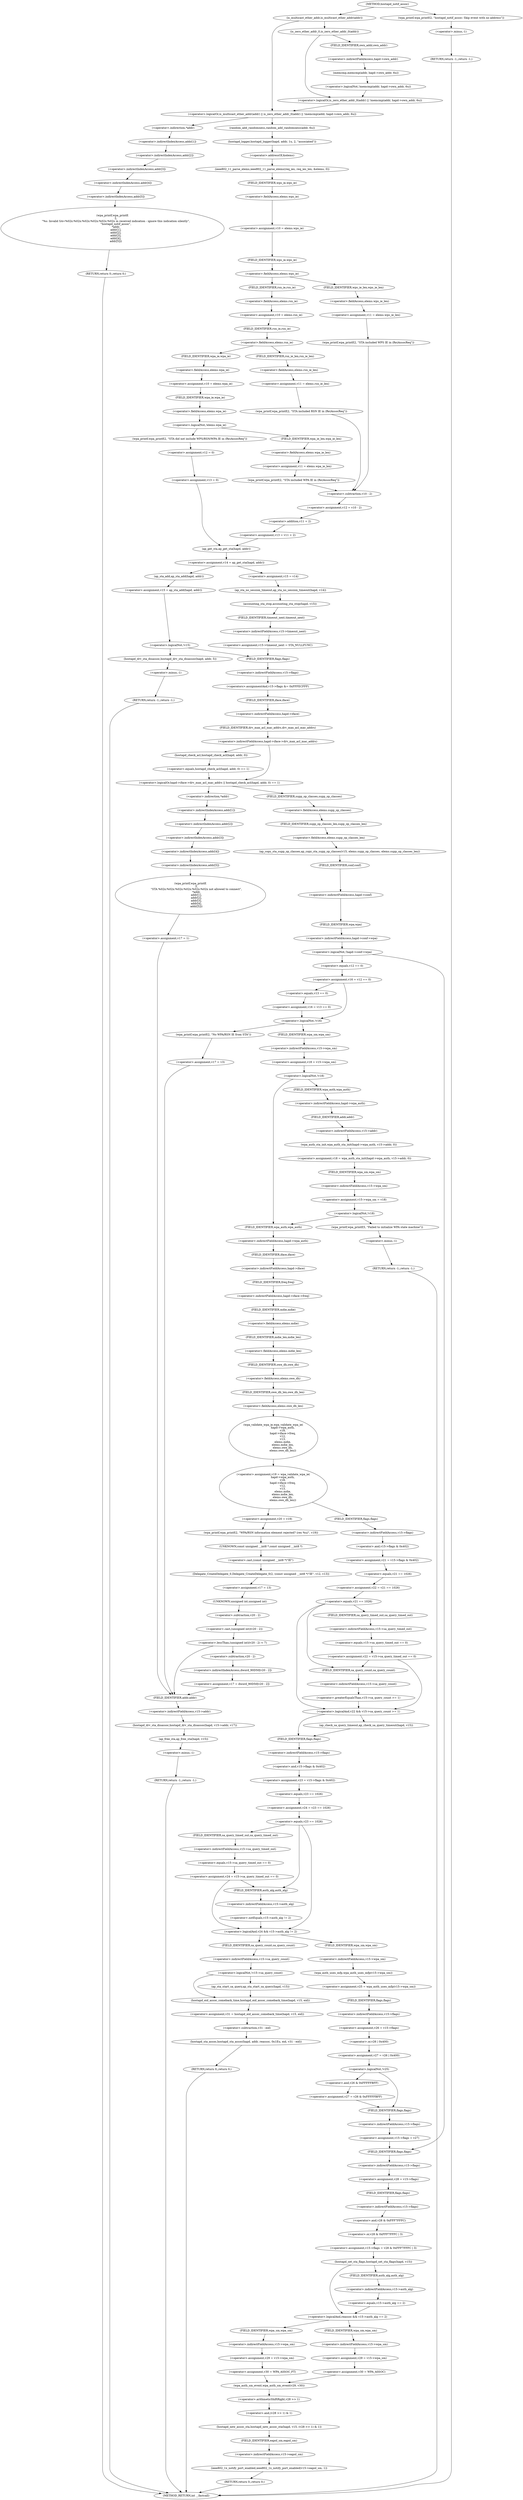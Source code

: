digraph hostapd_notif_assoc {  
"1000160" [label = "(<operator>.logicalOr,is_multicast_ether_addr(addr) || is_zero_ether_addr_0(addr) || !memcmp(addr, hapd->own_addr, 6u))" ]
"1000161" [label = "(is_multicast_ether_addr,is_multicast_ether_addr(addr))" ]
"1000163" [label = "(<operator>.logicalOr,is_zero_ether_addr_0(addr) || !memcmp(addr, hapd->own_addr, 6u))" ]
"1000164" [label = "(is_zero_ether_addr_0,is_zero_ether_addr_0(addr))" ]
"1000166" [label = "(<operator>.logicalNot,!memcmp(addr, hapd->own_addr, 6u))" ]
"1000167" [label = "(memcmp,memcmp(addr, hapd->own_addr, 6u))" ]
"1000169" [label = "(<operator>.indirectFieldAccess,hapd->own_addr)" ]
"1000171" [label = "(FIELD_IDENTIFIER,own_addr,own_addr)" ]
"1000174" [label = "(wpa_printf,wpa_printf(\n        2,\n        \"%s: Invalid SA=%02x:%02x:%02x:%02x:%02x:%02x in received indication - ignore this indication silently\",\n        \"hostapd_notif_assoc\",\n        *addr,\n        addr[1],\n        addr[2],\n        addr[3],\n        addr[4],\n        addr[5]))" ]
"1000178" [label = "(<operator>.indirection,*addr)" ]
"1000180" [label = "(<operator>.indirectIndexAccess,addr[1])" ]
"1000183" [label = "(<operator>.indirectIndexAccess,addr[2])" ]
"1000186" [label = "(<operator>.indirectIndexAccess,addr[3])" ]
"1000189" [label = "(<operator>.indirectIndexAccess,addr[4])" ]
"1000192" [label = "(<operator>.indirectIndexAccess,addr[5])" ]
"1000195" [label = "(RETURN,return 0;,return 0;)" ]
"1000197" [label = "(random_add_randomness,random_add_randomness(addr, 6u))" ]
"1000200" [label = "(hostapd_logger,hostapd_logger(hapd, addr, 1u, 2, \"associated\"))" ]
"1000206" [label = "(ieee802_11_parse_elems,ieee802_11_parse_elems(req_ies, req_ies_len, &elems, 0))" ]
"1000209" [label = "(<operator>.addressOf,&elems)" ]
"1000212" [label = "(<operator>.assignment,v10 = elems.wps_ie)" ]
"1000214" [label = "(<operator>.fieldAccess,elems.wps_ie)" ]
"1000216" [label = "(FIELD_IDENTIFIER,wps_ie,wps_ie)" ]
"1000218" [label = "(<operator>.fieldAccess,elems.wps_ie)" ]
"1000220" [label = "(FIELD_IDENTIFIER,wps_ie,wps_ie)" ]
"1000222" [label = "(<operator>.assignment,v11 = elems.wps_ie_len)" ]
"1000224" [label = "(<operator>.fieldAccess,elems.wps_ie_len)" ]
"1000226" [label = "(FIELD_IDENTIFIER,wps_ie_len,wps_ie_len)" ]
"1000227" [label = "(wpa_printf,wpa_printf(2, \"STA included WPS IE in (Re)AssocReq\"))" ]
"1000232" [label = "(<operator>.assignment,v10 = elems.rsn_ie)" ]
"1000234" [label = "(<operator>.fieldAccess,elems.rsn_ie)" ]
"1000236" [label = "(FIELD_IDENTIFIER,rsn_ie,rsn_ie)" ]
"1000238" [label = "(<operator>.fieldAccess,elems.rsn_ie)" ]
"1000240" [label = "(FIELD_IDENTIFIER,rsn_ie,rsn_ie)" ]
"1000242" [label = "(<operator>.assignment,v11 = elems.rsn_ie_len)" ]
"1000244" [label = "(<operator>.fieldAccess,elems.rsn_ie_len)" ]
"1000246" [label = "(FIELD_IDENTIFIER,rsn_ie_len,rsn_ie_len)" ]
"1000247" [label = "(wpa_printf,wpa_printf(2, \"STA included RSN IE in (Re)AssocReq\"))" ]
"1000252" [label = "(<operator>.assignment,v10 = elems.wpa_ie)" ]
"1000254" [label = "(<operator>.fieldAccess,elems.wpa_ie)" ]
"1000256" [label = "(FIELD_IDENTIFIER,wpa_ie,wpa_ie)" ]
"1000258" [label = "(<operator>.logicalNot,!elems.wpa_ie)" ]
"1000259" [label = "(<operator>.fieldAccess,elems.wpa_ie)" ]
"1000261" [label = "(FIELD_IDENTIFIER,wpa_ie,wpa_ie)" ]
"1000263" [label = "(wpa_printf,wpa_printf(2, \"STA did not include WPS/RSN/WPA IE in (Re)AssocReq\"))" ]
"1000266" [label = "(<operator>.assignment,v12 = 0)" ]
"1000269" [label = "(<operator>.assignment,v13 = 0)" ]
"1000273" [label = "(<operator>.assignment,v14 = ap_get_sta(hapd, addr))" ]
"1000275" [label = "(ap_get_sta,ap_get_sta(hapd, addr))" ]
"1000281" [label = "(<operator>.assignment,v15 = v14)" ]
"1000284" [label = "(ap_sta_no_session_timeout,ap_sta_no_session_timeout(hapd, v14))" ]
"1000287" [label = "(accounting_sta_stop,accounting_sta_stop(hapd, v15))" ]
"1000290" [label = "(<operator>.assignment,v15->timeout_next = STA_NULLFUNC)" ]
"1000291" [label = "(<operator>.indirectFieldAccess,v15->timeout_next)" ]
"1000293" [label = "(FIELD_IDENTIFIER,timeout_next,timeout_next)" ]
"1000297" [label = "(<operator>.assignment,v15 = ap_sta_add(hapd, addr))" ]
"1000299" [label = "(ap_sta_add,ap_sta_add(hapd, addr))" ]
"1000303" [label = "(<operator>.logicalNot,!v15)" ]
"1000306" [label = "(hostapd_drv_sta_disassoc,hostapd_drv_sta_disassoc(hapd, addr, 5))" ]
"1000310" [label = "(RETURN,return -1;,return -1;)" ]
"1000311" [label = "(<operator>.minus,-1)" ]
"1000313" [label = "(<operators>.assignmentAnd,v15->flags &= 0xFFFECFFF)" ]
"1000314" [label = "(<operator>.indirectFieldAccess,v15->flags)" ]
"1000316" [label = "(FIELD_IDENTIFIER,flags,flags)" ]
"1000319" [label = "(<operator>.logicalOr,hapd->iface->drv_max_acl_mac_addrs || hostapd_check_acl(hapd, addr, 0) == 1)" ]
"1000320" [label = "(<operator>.indirectFieldAccess,hapd->iface->drv_max_acl_mac_addrs)" ]
"1000321" [label = "(<operator>.indirectFieldAccess,hapd->iface)" ]
"1000323" [label = "(FIELD_IDENTIFIER,iface,iface)" ]
"1000324" [label = "(FIELD_IDENTIFIER,drv_max_acl_mac_addrs,drv_max_acl_mac_addrs)" ]
"1000325" [label = "(<operator>.equals,hostapd_check_acl(hapd, addr, 0) == 1)" ]
"1000326" [label = "(hostapd_check_acl,hostapd_check_acl(hapd, addr, 0))" ]
"1000332" [label = "(ap_copy_sta_supp_op_classes,ap_copy_sta_supp_op_classes(v15, elems.supp_op_classes, elems.supp_op_classes_len))" ]
"1000334" [label = "(<operator>.fieldAccess,elems.supp_op_classes)" ]
"1000336" [label = "(FIELD_IDENTIFIER,supp_op_classes,supp_op_classes)" ]
"1000337" [label = "(<operator>.fieldAccess,elems.supp_op_classes_len)" ]
"1000339" [label = "(FIELD_IDENTIFIER,supp_op_classes_len,supp_op_classes_len)" ]
"1000341" [label = "(<operator>.logicalNot,!hapd->conf->wpa)" ]
"1000342" [label = "(<operator>.indirectFieldAccess,hapd->conf->wpa)" ]
"1000343" [label = "(<operator>.indirectFieldAccess,hapd->conf)" ]
"1000345" [label = "(FIELD_IDENTIFIER,conf,conf)" ]
"1000346" [label = "(FIELD_IDENTIFIER,wpa,wpa)" ]
"1000348" [label = "(<operator>.assignment,v16 = v12 == 0)" ]
"1000350" [label = "(<operator>.equals,v12 == 0)" ]
"1000355" [label = "(<operator>.assignment,v16 = v13 == 0)" ]
"1000357" [label = "(<operator>.equals,v13 == 0)" ]
"1000361" [label = "(<operator>.logicalNot,!v16)" ]
"1000364" [label = "(<operator>.assignment,v18 = v15->wpa_sm)" ]
"1000366" [label = "(<operator>.indirectFieldAccess,v15->wpa_sm)" ]
"1000368" [label = "(FIELD_IDENTIFIER,wpa_sm,wpa_sm)" ]
"1000370" [label = "(<operator>.logicalNot,!v18)" ]
"1000373" [label = "(<operator>.assignment,v18 = wpa_auth_sta_init(hapd->wpa_auth, v15->addr, 0))" ]
"1000375" [label = "(wpa_auth_sta_init,wpa_auth_sta_init(hapd->wpa_auth, v15->addr, 0))" ]
"1000376" [label = "(<operator>.indirectFieldAccess,hapd->wpa_auth)" ]
"1000378" [label = "(FIELD_IDENTIFIER,wpa_auth,wpa_auth)" ]
"1000379" [label = "(<operator>.indirectFieldAccess,v15->addr)" ]
"1000381" [label = "(FIELD_IDENTIFIER,addr,addr)" ]
"1000383" [label = "(<operator>.assignment,v15->wpa_sm = v18)" ]
"1000384" [label = "(<operator>.indirectFieldAccess,v15->wpa_sm)" ]
"1000386" [label = "(FIELD_IDENTIFIER,wpa_sm,wpa_sm)" ]
"1000389" [label = "(<operator>.logicalNot,!v18)" ]
"1000392" [label = "(wpa_printf,wpa_printf(5, \"Failed to initialize WPA state machine\"))" ]
"1000395" [label = "(RETURN,return -1;,return -1;)" ]
"1000396" [label = "(<operator>.minus,-1)" ]
"1000398" [label = "(<operator>.assignment,v19 = wpa_validate_wpa_ie(\n                      hapd->wpa_auth,\n                      v18,\n                      hapd->iface->freq,\n                      v12,\n                      v13,\n                      elems.mdie,\n                      elems.mdie_len,\n                      elems.owe_dh,\n                      elems.owe_dh_len))" ]
"1000400" [label = "(wpa_validate_wpa_ie,wpa_validate_wpa_ie(\n                      hapd->wpa_auth,\n                      v18,\n                      hapd->iface->freq,\n                      v12,\n                      v13,\n                      elems.mdie,\n                      elems.mdie_len,\n                      elems.owe_dh,\n                      elems.owe_dh_len))" ]
"1000401" [label = "(<operator>.indirectFieldAccess,hapd->wpa_auth)" ]
"1000403" [label = "(FIELD_IDENTIFIER,wpa_auth,wpa_auth)" ]
"1000405" [label = "(<operator>.indirectFieldAccess,hapd->iface->freq)" ]
"1000406" [label = "(<operator>.indirectFieldAccess,hapd->iface)" ]
"1000408" [label = "(FIELD_IDENTIFIER,iface,iface)" ]
"1000409" [label = "(FIELD_IDENTIFIER,freq,freq)" ]
"1000412" [label = "(<operator>.fieldAccess,elems.mdie)" ]
"1000414" [label = "(FIELD_IDENTIFIER,mdie,mdie)" ]
"1000415" [label = "(<operator>.fieldAccess,elems.mdie_len)" ]
"1000417" [label = "(FIELD_IDENTIFIER,mdie_len,mdie_len)" ]
"1000418" [label = "(<operator>.fieldAccess,elems.owe_dh)" ]
"1000420" [label = "(FIELD_IDENTIFIER,owe_dh,owe_dh)" ]
"1000421" [label = "(<operator>.fieldAccess,elems.owe_dh_len)" ]
"1000423" [label = "(FIELD_IDENTIFIER,owe_dh_len,owe_dh_len)" ]
"1000427" [label = "(<operator>.assignment,v20 = v19)" ]
"1000430" [label = "(wpa_printf,wpa_printf(2, \"WPA/RSN information element rejected? (res %u)\", v19))" ]
"1000434" [label = "(Delegate_CreateDelegate_0,Delegate_CreateDelegate_0(2, (const unsigned __int8 *)\"IE\", v12, v13))" ]
"1000436" [label = "(<operator>.cast,(const unsigned __int8 *)\"IE\")" ]
"1000437" [label = "(UNKNOWN,const unsigned __int8 *,const unsigned __int8 *)" ]
"1000441" [label = "(<operator>.assignment,v17 = 13)" ]
"1000445" [label = "(<operator>.lessThan,(unsigned int)(v20 - 2) < 7)" ]
"1000446" [label = "(<operator>.cast,(unsigned int)(v20 - 2))" ]
"1000447" [label = "(UNKNOWN,unsigned int,unsigned int)" ]
"1000448" [label = "(<operator>.subtraction,v20 - 2)" ]
"1000452" [label = "(<operator>.assignment,v17 = dword_90D50[v20 - 2])" ]
"1000454" [label = "(<operator>.indirectIndexAccess,dword_90D50[v20 - 2])" ]
"1000456" [label = "(<operator>.subtraction,v20 - 2)" ]
"1000460" [label = "(<operator>.assignment,v21 = v15->flags & 0x402)" ]
"1000462" [label = "(<operator>.and,v15->flags & 0x402)" ]
"1000463" [label = "(<operator>.indirectFieldAccess,v15->flags)" ]
"1000465" [label = "(FIELD_IDENTIFIER,flags,flags)" ]
"1000467" [label = "(<operator>.assignment,v22 = v21 == 1026)" ]
"1000469" [label = "(<operator>.equals,v21 == 1026)" ]
"1000473" [label = "(<operator>.equals,v21 == 1026)" ]
"1000476" [label = "(<operator>.assignment,v22 = v15->sa_query_timed_out == 0)" ]
"1000478" [label = "(<operator>.equals,v15->sa_query_timed_out == 0)" ]
"1000479" [label = "(<operator>.indirectFieldAccess,v15->sa_query_timed_out)" ]
"1000481" [label = "(FIELD_IDENTIFIER,sa_query_timed_out,sa_query_timed_out)" ]
"1000484" [label = "(<operator>.logicalAnd,v22 && v15->sa_query_count >= 1)" ]
"1000486" [label = "(<operator>.greaterEqualsThan,v15->sa_query_count >= 1)" ]
"1000487" [label = "(<operator>.indirectFieldAccess,v15->sa_query_count)" ]
"1000489" [label = "(FIELD_IDENTIFIER,sa_query_count,sa_query_count)" ]
"1000491" [label = "(ap_check_sa_query_timeout,ap_check_sa_query_timeout(hapd, v15))" ]
"1000494" [label = "(<operator>.assignment,v23 = v15->flags & 0x402)" ]
"1000496" [label = "(<operator>.and,v15->flags & 0x402)" ]
"1000497" [label = "(<operator>.indirectFieldAccess,v15->flags)" ]
"1000499" [label = "(FIELD_IDENTIFIER,flags,flags)" ]
"1000501" [label = "(<operator>.assignment,v24 = v23 == 1026)" ]
"1000503" [label = "(<operator>.equals,v23 == 1026)" ]
"1000507" [label = "(<operator>.equals,v23 == 1026)" ]
"1000510" [label = "(<operator>.assignment,v24 = v15->sa_query_timed_out == 0)" ]
"1000512" [label = "(<operator>.equals,v15->sa_query_timed_out == 0)" ]
"1000513" [label = "(<operator>.indirectFieldAccess,v15->sa_query_timed_out)" ]
"1000515" [label = "(FIELD_IDENTIFIER,sa_query_timed_out,sa_query_timed_out)" ]
"1000518" [label = "(<operator>.logicalAnd,v24 && v15->auth_alg != 2)" ]
"1000520" [label = "(<operator>.notEquals,v15->auth_alg != 2)" ]
"1000521" [label = "(<operator>.indirectFieldAccess,v15->auth_alg)" ]
"1000523" [label = "(FIELD_IDENTIFIER,auth_alg,auth_alg)" ]
"1000527" [label = "(<operator>.logicalNot,!v15->sa_query_count)" ]
"1000528" [label = "(<operator>.indirectFieldAccess,v15->sa_query_count)" ]
"1000530" [label = "(FIELD_IDENTIFIER,sa_query_count,sa_query_count)" ]
"1000531" [label = "(ap_sta_start_sa_query,ap_sta_start_sa_query(hapd, v15))" ]
"1000534" [label = "(<operator>.assignment,v31 = hostapd_eid_assoc_comeback_time(hapd, v15, eid))" ]
"1000536" [label = "(hostapd_eid_assoc_comeback_time,hostapd_eid_assoc_comeback_time(hapd, v15, eid))" ]
"1000540" [label = "(hostapd_sta_assoc,hostapd_sta_assoc(hapd, addr, reassoc, 0x1Eu, eid, v31 - eid))" ]
"1000546" [label = "(<operator>.subtraction,v31 - eid)" ]
"1000549" [label = "(RETURN,return 0;,return 0;)" ]
"1000551" [label = "(<operator>.assignment,v25 = wpa_auth_uses_mfp(v15->wpa_sm))" ]
"1000553" [label = "(wpa_auth_uses_mfp,wpa_auth_uses_mfp(v15->wpa_sm))" ]
"1000554" [label = "(<operator>.indirectFieldAccess,v15->wpa_sm)" ]
"1000556" [label = "(FIELD_IDENTIFIER,wpa_sm,wpa_sm)" ]
"1000557" [label = "(<operator>.assignment,v26 = v15->flags)" ]
"1000559" [label = "(<operator>.indirectFieldAccess,v15->flags)" ]
"1000561" [label = "(FIELD_IDENTIFIER,flags,flags)" ]
"1000562" [label = "(<operator>.assignment,v27 = v26 | 0x400)" ]
"1000564" [label = "(<operator>.or,v26 | 0x400)" ]
"1000568" [label = "(<operator>.logicalNot,!v25)" ]
"1000570" [label = "(<operator>.assignment,v27 = v26 & 0xFFFFFBFF)" ]
"1000572" [label = "(<operator>.and,v26 & 0xFFFFFBFF)" ]
"1000575" [label = "(<operator>.assignment,v15->flags = v27)" ]
"1000576" [label = "(<operator>.indirectFieldAccess,v15->flags)" ]
"1000578" [label = "(FIELD_IDENTIFIER,flags,flags)" ]
"1000581" [label = "(<operator>.assignment,v28 = v15->flags)" ]
"1000583" [label = "(<operator>.indirectFieldAccess,v15->flags)" ]
"1000585" [label = "(FIELD_IDENTIFIER,flags,flags)" ]
"1000586" [label = "(<operator>.assignment,v15->flags = v28 & 0xFFF7FFFC | 3)" ]
"1000587" [label = "(<operator>.indirectFieldAccess,v15->flags)" ]
"1000589" [label = "(FIELD_IDENTIFIER,flags,flags)" ]
"1000590" [label = "(<operator>.or,v28 & 0xFFF7FFFC | 3)" ]
"1000591" [label = "(<operator>.and,v28 & 0xFFF7FFFC)" ]
"1000595" [label = "(hostapd_set_sta_flags,hostapd_set_sta_flags(hapd, v15))" ]
"1000599" [label = "(<operator>.logicalAnd,reassoc && v15->auth_alg == 2)" ]
"1000601" [label = "(<operator>.equals,v15->auth_alg == 2)" ]
"1000602" [label = "(<operator>.indirectFieldAccess,v15->auth_alg)" ]
"1000604" [label = "(FIELD_IDENTIFIER,auth_alg,auth_alg)" ]
"1000607" [label = "(<operator>.assignment,v29 = v15->wpa_sm)" ]
"1000609" [label = "(<operator>.indirectFieldAccess,v15->wpa_sm)" ]
"1000611" [label = "(FIELD_IDENTIFIER,wpa_sm,wpa_sm)" ]
"1000612" [label = "(<operator>.assignment,v30 = WPA_ASSOC_FT)" ]
"1000617" [label = "(<operator>.assignment,v29 = v15->wpa_sm)" ]
"1000619" [label = "(<operator>.indirectFieldAccess,v15->wpa_sm)" ]
"1000621" [label = "(FIELD_IDENTIFIER,wpa_sm,wpa_sm)" ]
"1000622" [label = "(<operator>.assignment,v30 = WPA_ASSOC)" ]
"1000625" [label = "(wpa_auth_sm_event,wpa_auth_sm_event(v29, v30))" ]
"1000628" [label = "(hostapd_new_assoc_sta,hostapd_new_assoc_sta(hapd, v15, (v28 >> 1) & 1))" ]
"1000631" [label = "(<operator>.and,(v28 >> 1) & 1)" ]
"1000632" [label = "(<operator>.arithmeticShiftRight,v28 >> 1)" ]
"1000636" [label = "(ieee802_1x_notify_port_enabled,ieee802_1x_notify_port_enabled(v15->eapol_sm, 1))" ]
"1000637" [label = "(<operator>.indirectFieldAccess,v15->eapol_sm)" ]
"1000639" [label = "(FIELD_IDENTIFIER,eapol_sm,eapol_sm)" ]
"1000641" [label = "(RETURN,return 0;,return 0;)" ]
"1000643" [label = "(wpa_printf,wpa_printf(2, \"No WPA/RSN IE from STA\"))" ]
"1000646" [label = "(<operator>.assignment,v17 = 13)" ]
"1000651" [label = "(wpa_printf,wpa_printf(\n              3,\n              \"STA %02x:%02x:%02x:%02x:%02x:%02x not allowed to connect\",\n              *addr,\n              addr[1],\n              addr[2],\n              addr[3],\n              addr[4],\n              addr[5]))" ]
"1000654" [label = "(<operator>.indirection,*addr)" ]
"1000656" [label = "(<operator>.indirectIndexAccess,addr[1])" ]
"1000659" [label = "(<operator>.indirectIndexAccess,addr[2])" ]
"1000662" [label = "(<operator>.indirectIndexAccess,addr[3])" ]
"1000665" [label = "(<operator>.indirectIndexAccess,addr[4])" ]
"1000668" [label = "(<operator>.indirectIndexAccess,addr[5])" ]
"1000671" [label = "(<operator>.assignment,v17 = 1)" ]
"1000675" [label = "(hostapd_drv_sta_disassoc,hostapd_drv_sta_disassoc(hapd, v15->addr, v17))" ]
"1000677" [label = "(<operator>.indirectFieldAccess,v15->addr)" ]
"1000679" [label = "(FIELD_IDENTIFIER,addr,addr)" ]
"1000681" [label = "(ap_free_sta,ap_free_sta(hapd, v15))" ]
"1000684" [label = "(RETURN,return -1;,return -1;)" ]
"1000685" [label = "(<operator>.minus,-1)" ]
"1000687" [label = "(<operator>.assignment,v11 = elems.wpa_ie_len)" ]
"1000689" [label = "(<operator>.fieldAccess,elems.wpa_ie_len)" ]
"1000691" [label = "(FIELD_IDENTIFIER,wpa_ie_len,wpa_ie_len)" ]
"1000692" [label = "(wpa_printf,wpa_printf(2, \"STA included WPA IE in (Re)AssocReq\"))" ]
"1000695" [label = "(<operator>.assignment,v12 = v10 - 2)" ]
"1000697" [label = "(<operator>.subtraction,v10 - 2)" ]
"1000700" [label = "(<operator>.assignment,v13 = v11 + 2)" ]
"1000702" [label = "(<operator>.addition,v11 + 2)" ]
"1000706" [label = "(wpa_printf,wpa_printf(2, \"hostapd_notif_assoc: Skip event with no address\"))" ]
"1000709" [label = "(RETURN,return -1;,return -1;)" ]
"1000710" [label = "(<operator>.minus,-1)" ]
"1000125" [label = "(METHOD,hostapd_notif_assoc)" ]
"1000712" [label = "(METHOD_RETURN,int __fastcall)" ]
  "1000160" -> "1000178" 
  "1000160" -> "1000197" 
  "1000161" -> "1000160" 
  "1000161" -> "1000164" 
  "1000163" -> "1000160" 
  "1000164" -> "1000163" 
  "1000164" -> "1000171" 
  "1000166" -> "1000163" 
  "1000167" -> "1000166" 
  "1000169" -> "1000167" 
  "1000171" -> "1000169" 
  "1000174" -> "1000195" 
  "1000178" -> "1000180" 
  "1000180" -> "1000183" 
  "1000183" -> "1000186" 
  "1000186" -> "1000189" 
  "1000189" -> "1000192" 
  "1000192" -> "1000174" 
  "1000195" -> "1000712" 
  "1000197" -> "1000200" 
  "1000200" -> "1000209" 
  "1000206" -> "1000216" 
  "1000209" -> "1000206" 
  "1000212" -> "1000220" 
  "1000214" -> "1000212" 
  "1000216" -> "1000214" 
  "1000218" -> "1000226" 
  "1000218" -> "1000236" 
  "1000220" -> "1000218" 
  "1000222" -> "1000227" 
  "1000224" -> "1000222" 
  "1000226" -> "1000224" 
  "1000227" -> "1000697" 
  "1000232" -> "1000240" 
  "1000234" -> "1000232" 
  "1000236" -> "1000234" 
  "1000238" -> "1000246" 
  "1000238" -> "1000256" 
  "1000240" -> "1000238" 
  "1000242" -> "1000247" 
  "1000244" -> "1000242" 
  "1000246" -> "1000244" 
  "1000247" -> "1000697" 
  "1000252" -> "1000261" 
  "1000254" -> "1000252" 
  "1000256" -> "1000254" 
  "1000258" -> "1000263" 
  "1000258" -> "1000691" 
  "1000259" -> "1000258" 
  "1000261" -> "1000259" 
  "1000263" -> "1000266" 
  "1000266" -> "1000269" 
  "1000269" -> "1000275" 
  "1000273" -> "1000281" 
  "1000273" -> "1000299" 
  "1000275" -> "1000273" 
  "1000281" -> "1000284" 
  "1000284" -> "1000287" 
  "1000287" -> "1000293" 
  "1000290" -> "1000316" 
  "1000291" -> "1000290" 
  "1000293" -> "1000291" 
  "1000297" -> "1000303" 
  "1000299" -> "1000297" 
  "1000303" -> "1000306" 
  "1000303" -> "1000316" 
  "1000306" -> "1000311" 
  "1000310" -> "1000712" 
  "1000311" -> "1000310" 
  "1000313" -> "1000323" 
  "1000314" -> "1000313" 
  "1000316" -> "1000314" 
  "1000319" -> "1000336" 
  "1000319" -> "1000654" 
  "1000320" -> "1000319" 
  "1000320" -> "1000326" 
  "1000321" -> "1000324" 
  "1000323" -> "1000321" 
  "1000324" -> "1000320" 
  "1000325" -> "1000319" 
  "1000326" -> "1000325" 
  "1000332" -> "1000345" 
  "1000334" -> "1000339" 
  "1000336" -> "1000334" 
  "1000337" -> "1000332" 
  "1000339" -> "1000337" 
  "1000341" -> "1000585" 
  "1000341" -> "1000350" 
  "1000342" -> "1000341" 
  "1000343" -> "1000346" 
  "1000345" -> "1000343" 
  "1000346" -> "1000342" 
  "1000348" -> "1000357" 
  "1000348" -> "1000361" 
  "1000350" -> "1000348" 
  "1000355" -> "1000361" 
  "1000357" -> "1000355" 
  "1000361" -> "1000368" 
  "1000361" -> "1000643" 
  "1000364" -> "1000370" 
  "1000366" -> "1000364" 
  "1000368" -> "1000366" 
  "1000370" -> "1000378" 
  "1000370" -> "1000403" 
  "1000373" -> "1000386" 
  "1000375" -> "1000373" 
  "1000376" -> "1000381" 
  "1000378" -> "1000376" 
  "1000379" -> "1000375" 
  "1000381" -> "1000379" 
  "1000383" -> "1000389" 
  "1000384" -> "1000383" 
  "1000386" -> "1000384" 
  "1000389" -> "1000392" 
  "1000389" -> "1000403" 
  "1000392" -> "1000396" 
  "1000395" -> "1000712" 
  "1000396" -> "1000395" 
  "1000398" -> "1000427" 
  "1000398" -> "1000465" 
  "1000400" -> "1000398" 
  "1000401" -> "1000408" 
  "1000403" -> "1000401" 
  "1000405" -> "1000414" 
  "1000406" -> "1000409" 
  "1000408" -> "1000406" 
  "1000409" -> "1000405" 
  "1000412" -> "1000417" 
  "1000414" -> "1000412" 
  "1000415" -> "1000420" 
  "1000417" -> "1000415" 
  "1000418" -> "1000423" 
  "1000420" -> "1000418" 
  "1000421" -> "1000400" 
  "1000423" -> "1000421" 
  "1000427" -> "1000430" 
  "1000430" -> "1000437" 
  "1000434" -> "1000441" 
  "1000436" -> "1000434" 
  "1000437" -> "1000436" 
  "1000441" -> "1000447" 
  "1000445" -> "1000456" 
  "1000445" -> "1000679" 
  "1000446" -> "1000445" 
  "1000447" -> "1000448" 
  "1000448" -> "1000446" 
  "1000452" -> "1000679" 
  "1000454" -> "1000452" 
  "1000456" -> "1000454" 
  "1000460" -> "1000469" 
  "1000462" -> "1000460" 
  "1000463" -> "1000462" 
  "1000465" -> "1000463" 
  "1000467" -> "1000473" 
  "1000469" -> "1000467" 
  "1000473" -> "1000481" 
  "1000473" -> "1000484" 
  "1000473" -> "1000489" 
  "1000476" -> "1000484" 
  "1000476" -> "1000489" 
  "1000478" -> "1000476" 
  "1000479" -> "1000478" 
  "1000481" -> "1000479" 
  "1000484" -> "1000491" 
  "1000484" -> "1000499" 
  "1000486" -> "1000484" 
  "1000487" -> "1000486" 
  "1000489" -> "1000487" 
  "1000491" -> "1000499" 
  "1000494" -> "1000503" 
  "1000496" -> "1000494" 
  "1000497" -> "1000496" 
  "1000499" -> "1000497" 
  "1000501" -> "1000507" 
  "1000503" -> "1000501" 
  "1000507" -> "1000515" 
  "1000507" -> "1000518" 
  "1000507" -> "1000523" 
  "1000510" -> "1000518" 
  "1000510" -> "1000523" 
  "1000512" -> "1000510" 
  "1000513" -> "1000512" 
  "1000515" -> "1000513" 
  "1000518" -> "1000530" 
  "1000518" -> "1000556" 
  "1000520" -> "1000518" 
  "1000521" -> "1000520" 
  "1000523" -> "1000521" 
  "1000527" -> "1000531" 
  "1000527" -> "1000536" 
  "1000528" -> "1000527" 
  "1000530" -> "1000528" 
  "1000531" -> "1000536" 
  "1000534" -> "1000546" 
  "1000536" -> "1000534" 
  "1000540" -> "1000549" 
  "1000546" -> "1000540" 
  "1000549" -> "1000712" 
  "1000551" -> "1000561" 
  "1000553" -> "1000551" 
  "1000554" -> "1000553" 
  "1000556" -> "1000554" 
  "1000557" -> "1000564" 
  "1000559" -> "1000557" 
  "1000561" -> "1000559" 
  "1000562" -> "1000568" 
  "1000564" -> "1000562" 
  "1000568" -> "1000572" 
  "1000568" -> "1000578" 
  "1000570" -> "1000578" 
  "1000572" -> "1000570" 
  "1000575" -> "1000585" 
  "1000576" -> "1000575" 
  "1000578" -> "1000576" 
  "1000581" -> "1000589" 
  "1000583" -> "1000581" 
  "1000585" -> "1000583" 
  "1000586" -> "1000595" 
  "1000587" -> "1000591" 
  "1000589" -> "1000587" 
  "1000590" -> "1000586" 
  "1000591" -> "1000590" 
  "1000595" -> "1000599" 
  "1000595" -> "1000604" 
  "1000599" -> "1000611" 
  "1000599" -> "1000621" 
  "1000601" -> "1000599" 
  "1000602" -> "1000601" 
  "1000604" -> "1000602" 
  "1000607" -> "1000612" 
  "1000609" -> "1000607" 
  "1000611" -> "1000609" 
  "1000612" -> "1000625" 
  "1000617" -> "1000622" 
  "1000619" -> "1000617" 
  "1000621" -> "1000619" 
  "1000622" -> "1000625" 
  "1000625" -> "1000632" 
  "1000628" -> "1000639" 
  "1000631" -> "1000628" 
  "1000632" -> "1000631" 
  "1000636" -> "1000641" 
  "1000637" -> "1000636" 
  "1000639" -> "1000637" 
  "1000641" -> "1000712" 
  "1000643" -> "1000646" 
  "1000646" -> "1000679" 
  "1000651" -> "1000671" 
  "1000654" -> "1000656" 
  "1000656" -> "1000659" 
  "1000659" -> "1000662" 
  "1000662" -> "1000665" 
  "1000665" -> "1000668" 
  "1000668" -> "1000651" 
  "1000671" -> "1000679" 
  "1000675" -> "1000681" 
  "1000677" -> "1000675" 
  "1000679" -> "1000677" 
  "1000681" -> "1000685" 
  "1000684" -> "1000712" 
  "1000685" -> "1000684" 
  "1000687" -> "1000692" 
  "1000689" -> "1000687" 
  "1000691" -> "1000689" 
  "1000692" -> "1000697" 
  "1000695" -> "1000702" 
  "1000697" -> "1000695" 
  "1000700" -> "1000275" 
  "1000702" -> "1000700" 
  "1000706" -> "1000710" 
  "1000709" -> "1000712" 
  "1000710" -> "1000709" 
  "1000125" -> "1000161" 
  "1000125" -> "1000706" 
}

